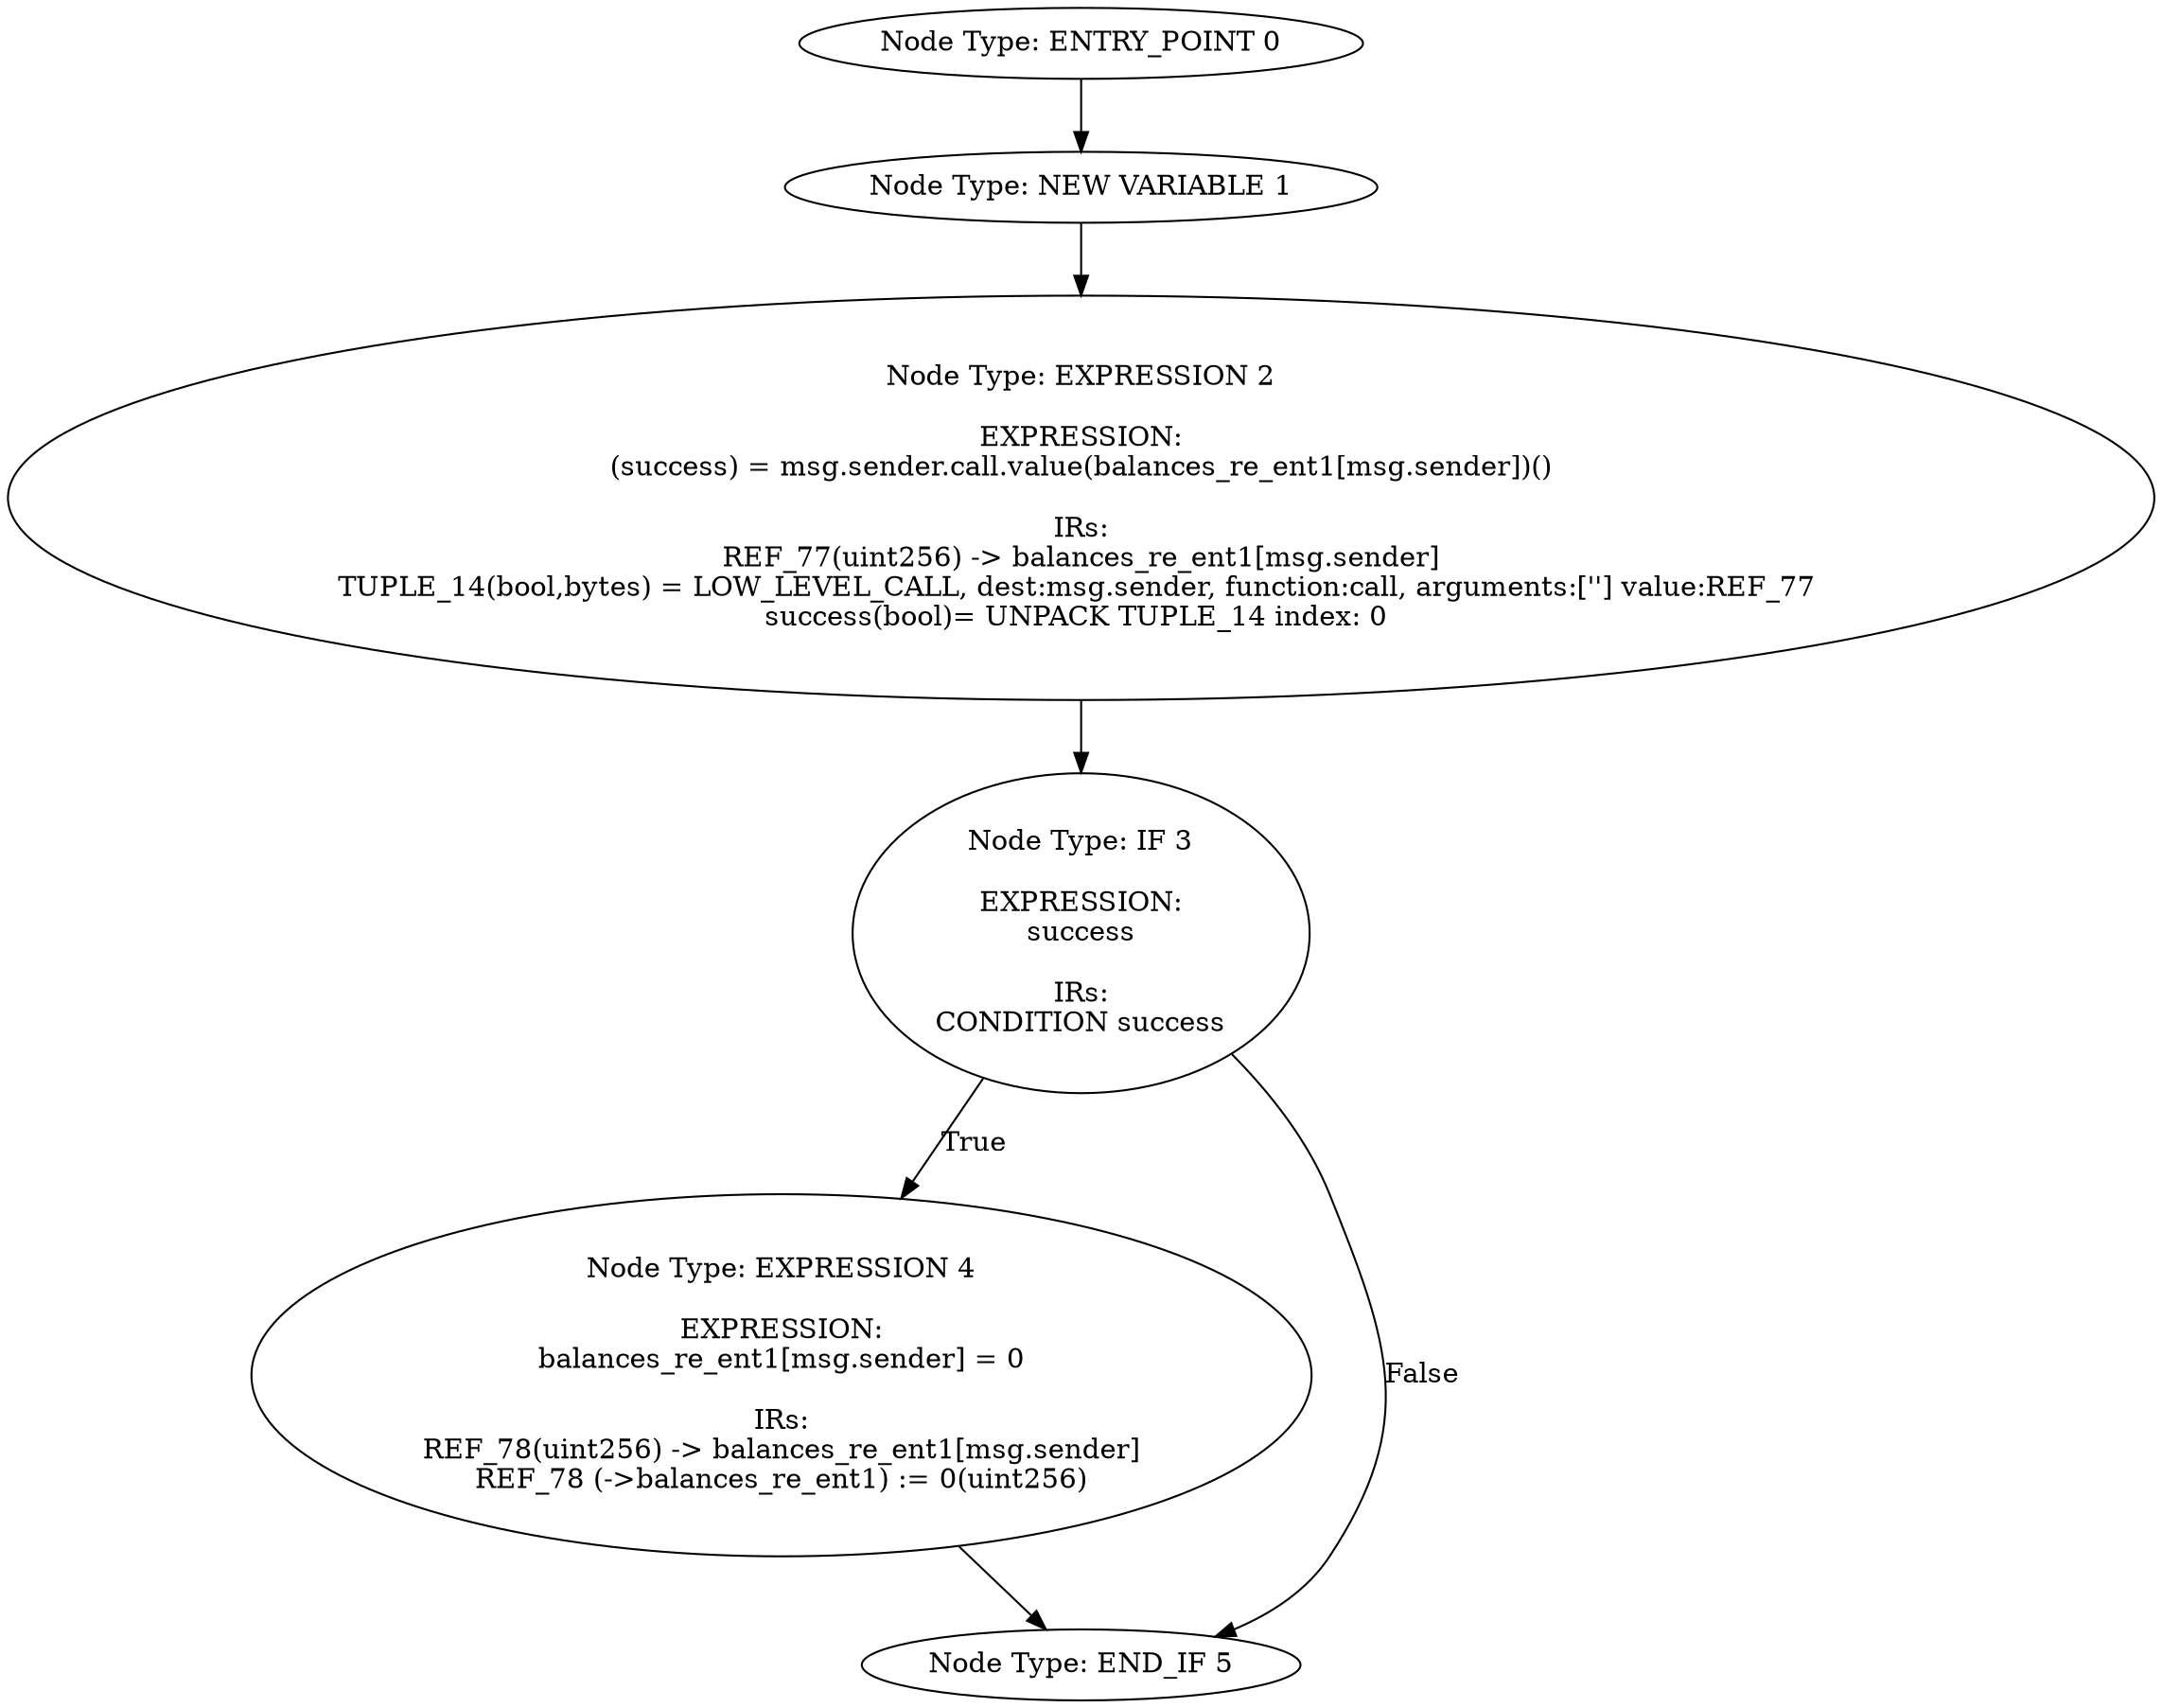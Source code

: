 digraph{
0[label="Node Type: ENTRY_POINT 0
"];
0->1;
1[label="Node Type: NEW VARIABLE 1
"];
1->2;
2[label="Node Type: EXPRESSION 2

EXPRESSION:
(success) = msg.sender.call.value(balances_re_ent1[msg.sender])()

IRs:
REF_77(uint256) -> balances_re_ent1[msg.sender]
TUPLE_14(bool,bytes) = LOW_LEVEL_CALL, dest:msg.sender, function:call, arguments:[''] value:REF_77 
success(bool)= UNPACK TUPLE_14 index: 0 "];
2->3;
3[label="Node Type: IF 3

EXPRESSION:
success

IRs:
CONDITION success"];
3->4[label="True"];
3->5[label="False"];
4[label="Node Type: EXPRESSION 4

EXPRESSION:
balances_re_ent1[msg.sender] = 0

IRs:
REF_78(uint256) -> balances_re_ent1[msg.sender]
REF_78 (->balances_re_ent1) := 0(uint256)"];
4->5;
5[label="Node Type: END_IF 5
"];
}
